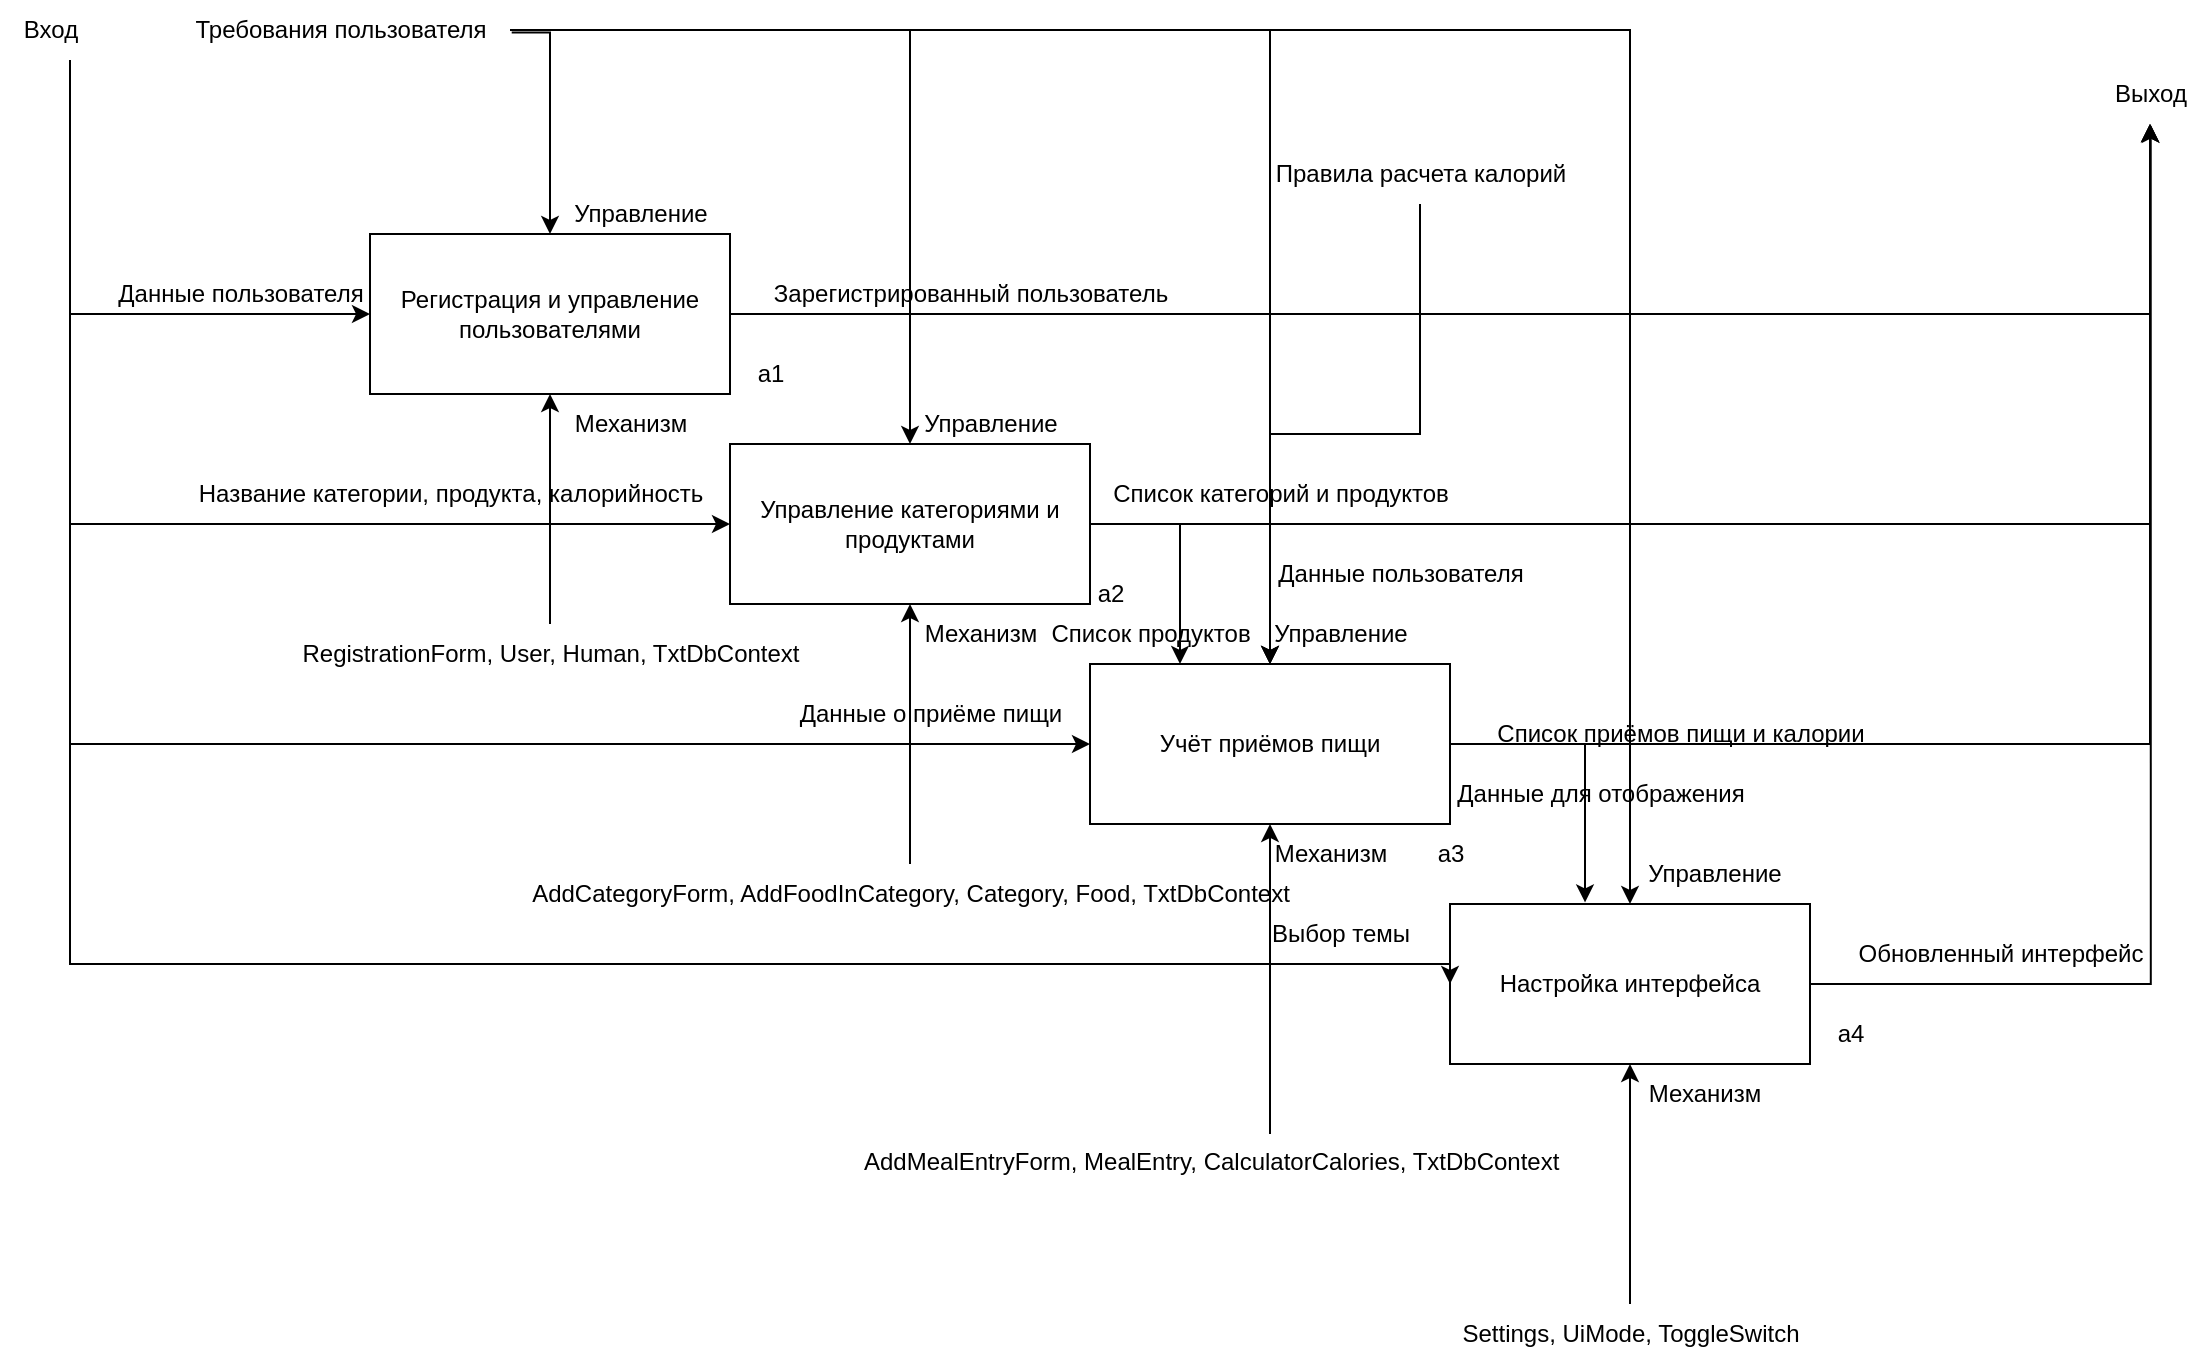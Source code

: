 <mxfile version="26.2.13">
  <diagram name="Страница — 1" id="HwZWDkER5OMhigIgq4cj">
    <mxGraphModel dx="829" dy="939" grid="1" gridSize="10" guides="1" tooltips="1" connect="1" arrows="1" fold="1" page="1" pageScale="1" pageWidth="827" pageHeight="1169" math="0" shadow="0">
      <root>
        <mxCell id="0" />
        <mxCell id="1" parent="0" />
        <mxCell id="mSu9gKpBDarXuBb3gV48-35" style="edgeStyle=orthogonalEdgeStyle;rounded=0;orthogonalLoop=1;jettySize=auto;html=1;exitX=1;exitY=0.5;exitDx=0;exitDy=0;" edge="1" parent="1" source="mSu9gKpBDarXuBb3gV48-1" target="mSu9gKpBDarXuBb3gV48-31">
          <mxGeometry relative="1" as="geometry" />
        </mxCell>
        <mxCell id="mSu9gKpBDarXuBb3gV48-71" style="edgeStyle=orthogonalEdgeStyle;rounded=0;orthogonalLoop=1;jettySize=auto;html=1;exitX=1;exitY=0.5;exitDx=0;exitDy=0;" edge="1" parent="1" source="mSu9gKpBDarXuBb3gV48-1" target="mSu9gKpBDarXuBb3gV48-2">
          <mxGeometry relative="1" as="geometry" />
        </mxCell>
        <mxCell id="mSu9gKpBDarXuBb3gV48-1" value="&lt;div&gt;Регистрация и управление пользователями&lt;/div&gt;" style="rounded=0;whiteSpace=wrap;html=1;" vertex="1" parent="1">
          <mxGeometry x="200" y="135" width="180" height="80" as="geometry" />
        </mxCell>
        <mxCell id="mSu9gKpBDarXuBb3gV48-33" style="edgeStyle=orthogonalEdgeStyle;rounded=0;orthogonalLoop=1;jettySize=auto;html=1;exitX=1;exitY=0.5;exitDx=0;exitDy=0;" edge="1" parent="1" source="mSu9gKpBDarXuBb3gV48-2" target="mSu9gKpBDarXuBb3gV48-31">
          <mxGeometry relative="1" as="geometry" />
        </mxCell>
        <mxCell id="mSu9gKpBDarXuBb3gV48-2" value="&lt;div&gt;Учёт приёмов пищи&lt;/div&gt;" style="rounded=0;whiteSpace=wrap;html=1;" vertex="1" parent="1">
          <mxGeometry x="560" y="350" width="180" height="80" as="geometry" />
        </mxCell>
        <mxCell id="mSu9gKpBDarXuBb3gV48-34" style="edgeStyle=orthogonalEdgeStyle;rounded=0;orthogonalLoop=1;jettySize=auto;html=1;exitX=1;exitY=0.5;exitDx=0;exitDy=0;" edge="1" parent="1" source="mSu9gKpBDarXuBb3gV48-3" target="mSu9gKpBDarXuBb3gV48-31">
          <mxGeometry relative="1" as="geometry" />
        </mxCell>
        <mxCell id="mSu9gKpBDarXuBb3gV48-73" style="edgeStyle=orthogonalEdgeStyle;rounded=0;orthogonalLoop=1;jettySize=auto;html=1;exitX=1;exitY=0.5;exitDx=0;exitDy=0;entryX=0.25;entryY=0;entryDx=0;entryDy=0;" edge="1" parent="1" source="mSu9gKpBDarXuBb3gV48-3" target="mSu9gKpBDarXuBb3gV48-2">
          <mxGeometry relative="1" as="geometry" />
        </mxCell>
        <mxCell id="mSu9gKpBDarXuBb3gV48-3" value="&lt;div&gt;Управление категориями и продуктами&lt;/div&gt;" style="rounded=0;whiteSpace=wrap;html=1;" vertex="1" parent="1">
          <mxGeometry x="380" y="240" width="180" height="80" as="geometry" />
        </mxCell>
        <mxCell id="mSu9gKpBDarXuBb3gV48-4" value="&lt;div&gt;Настройка интерфейса&lt;/div&gt;" style="rounded=0;whiteSpace=wrap;html=1;" vertex="1" parent="1">
          <mxGeometry x="740" y="470" width="180" height="80" as="geometry" />
        </mxCell>
        <mxCell id="mSu9gKpBDarXuBb3gV48-5" value="а1" style="text;html=1;align=center;verticalAlign=middle;resizable=0;points=[];autosize=1;strokeColor=none;fillColor=none;" vertex="1" parent="1">
          <mxGeometry x="380" y="190" width="40" height="30" as="geometry" />
        </mxCell>
        <mxCell id="mSu9gKpBDarXuBb3gV48-6" value="а2" style="text;html=1;align=center;verticalAlign=middle;resizable=0;points=[];autosize=1;strokeColor=none;fillColor=none;" vertex="1" parent="1">
          <mxGeometry x="550" y="300" width="40" height="30" as="geometry" />
        </mxCell>
        <mxCell id="mSu9gKpBDarXuBb3gV48-7" value="а3" style="text;html=1;align=center;verticalAlign=middle;resizable=0;points=[];autosize=1;strokeColor=none;fillColor=none;" vertex="1" parent="1">
          <mxGeometry x="720" y="430" width="40" height="30" as="geometry" />
        </mxCell>
        <mxCell id="mSu9gKpBDarXuBb3gV48-8" value="а4" style="text;html=1;align=center;verticalAlign=middle;resizable=0;points=[];autosize=1;strokeColor=none;fillColor=none;" vertex="1" parent="1">
          <mxGeometry x="920" y="520" width="40" height="30" as="geometry" />
        </mxCell>
        <mxCell id="mSu9gKpBDarXuBb3gV48-11" value="Данные пользователя" style="text;html=1;align=center;verticalAlign=middle;resizable=0;points=[];autosize=1;strokeColor=none;fillColor=none;" vertex="1" parent="1">
          <mxGeometry x="60" y="150" width="150" height="30" as="geometry" />
        </mxCell>
        <mxCell id="mSu9gKpBDarXuBb3gV48-13" value="Название категории, продукта, калорийность" style="text;html=1;align=center;verticalAlign=middle;resizable=0;points=[];autosize=1;strokeColor=none;fillColor=none;" vertex="1" parent="1">
          <mxGeometry x="100" y="250" width="280" height="30" as="geometry" />
        </mxCell>
        <mxCell id="mSu9gKpBDarXuBb3gV48-17" value="Данные о приёме пищи" style="text;html=1;align=center;verticalAlign=middle;resizable=0;points=[];autosize=1;strokeColor=none;fillColor=none;" vertex="1" parent="1">
          <mxGeometry x="405" y="360" width="150" height="30" as="geometry" />
        </mxCell>
        <mxCell id="mSu9gKpBDarXuBb3gV48-19" value="Выбор темы" style="text;html=1;align=center;verticalAlign=middle;resizable=0;points=[];autosize=1;strokeColor=none;fillColor=none;" vertex="1" parent="1">
          <mxGeometry x="640" y="470" width="90" height="30" as="geometry" />
        </mxCell>
        <mxCell id="mSu9gKpBDarXuBb3gV48-22" value="&lt;div&gt;Зарегистрированный пользователь&lt;/div&gt;" style="text;html=1;align=center;verticalAlign=middle;resizable=0;points=[];autosize=1;strokeColor=none;fillColor=none;" vertex="1" parent="1">
          <mxGeometry x="390" y="150" width="220" height="30" as="geometry" />
        </mxCell>
        <mxCell id="mSu9gKpBDarXuBb3gV48-24" value="&lt;div&gt;Список категорий и продуктов&lt;/div&gt;" style="text;html=1;align=center;verticalAlign=middle;resizable=0;points=[];autosize=1;strokeColor=none;fillColor=none;" vertex="1" parent="1">
          <mxGeometry x="560" y="250" width="190" height="30" as="geometry" />
        </mxCell>
        <mxCell id="mSu9gKpBDarXuBb3gV48-26" value="&lt;div&gt;Список приёмов пищи и калории&lt;/div&gt;" style="text;html=1;align=center;verticalAlign=middle;resizable=0;points=[];autosize=1;strokeColor=none;fillColor=none;" vertex="1" parent="1">
          <mxGeometry x="750" y="370" width="210" height="30" as="geometry" />
        </mxCell>
        <mxCell id="mSu9gKpBDarXuBb3gV48-30" value="Обновленный интерфейс" style="text;html=1;align=center;verticalAlign=middle;resizable=0;points=[];autosize=1;strokeColor=none;fillColor=none;" vertex="1" parent="1">
          <mxGeometry x="930" y="480" width="170" height="30" as="geometry" />
        </mxCell>
        <mxCell id="mSu9gKpBDarXuBb3gV48-31" value="Выход" style="text;html=1;align=center;verticalAlign=middle;resizable=0;points=[];autosize=1;strokeColor=none;fillColor=none;" vertex="1" parent="1">
          <mxGeometry x="1060" y="50" width="60" height="30" as="geometry" />
        </mxCell>
        <mxCell id="mSu9gKpBDarXuBb3gV48-32" style="edgeStyle=orthogonalEdgeStyle;rounded=0;orthogonalLoop=1;jettySize=auto;html=1;exitX=1;exitY=0.5;exitDx=0;exitDy=0;entryX=0.506;entryY=1.011;entryDx=0;entryDy=0;entryPerimeter=0;" edge="1" parent="1" source="mSu9gKpBDarXuBb3gV48-4" target="mSu9gKpBDarXuBb3gV48-31">
          <mxGeometry relative="1" as="geometry" />
        </mxCell>
        <mxCell id="mSu9gKpBDarXuBb3gV48-37" style="edgeStyle=orthogonalEdgeStyle;rounded=0;orthogonalLoop=1;jettySize=auto;html=1;entryX=0;entryY=0.5;entryDx=0;entryDy=0;" edge="1" parent="1" source="mSu9gKpBDarXuBb3gV48-36" target="mSu9gKpBDarXuBb3gV48-1">
          <mxGeometry relative="1" as="geometry">
            <Array as="points">
              <mxPoint x="50" y="175" />
            </Array>
          </mxGeometry>
        </mxCell>
        <mxCell id="mSu9gKpBDarXuBb3gV48-39" style="edgeStyle=orthogonalEdgeStyle;rounded=0;orthogonalLoop=1;jettySize=auto;html=1;entryX=0;entryY=0.5;entryDx=0;entryDy=0;" edge="1" parent="1" source="mSu9gKpBDarXuBb3gV48-36" target="mSu9gKpBDarXuBb3gV48-3">
          <mxGeometry relative="1" as="geometry">
            <Array as="points">
              <mxPoint x="50" y="280" />
            </Array>
          </mxGeometry>
        </mxCell>
        <mxCell id="mSu9gKpBDarXuBb3gV48-42" style="edgeStyle=orthogonalEdgeStyle;rounded=0;orthogonalLoop=1;jettySize=auto;html=1;entryX=0;entryY=0.5;entryDx=0;entryDy=0;" edge="1" parent="1" source="mSu9gKpBDarXuBb3gV48-36" target="mSu9gKpBDarXuBb3gV48-2">
          <mxGeometry relative="1" as="geometry">
            <Array as="points">
              <mxPoint x="50" y="390" />
            </Array>
          </mxGeometry>
        </mxCell>
        <mxCell id="mSu9gKpBDarXuBb3gV48-43" style="edgeStyle=orthogonalEdgeStyle;rounded=0;orthogonalLoop=1;jettySize=auto;html=1;entryX=0;entryY=0.5;entryDx=0;entryDy=0;" edge="1" parent="1" source="mSu9gKpBDarXuBb3gV48-36" target="mSu9gKpBDarXuBb3gV48-4">
          <mxGeometry relative="1" as="geometry">
            <Array as="points">
              <mxPoint x="50" y="500" />
            </Array>
          </mxGeometry>
        </mxCell>
        <mxCell id="mSu9gKpBDarXuBb3gV48-36" value="Вход" style="text;html=1;align=center;verticalAlign=middle;resizable=0;points=[];autosize=1;strokeColor=none;fillColor=none;" vertex="1" parent="1">
          <mxGeometry x="15" y="18" width="50" height="30" as="geometry" />
        </mxCell>
        <mxCell id="mSu9gKpBDarXuBb3gV48-46" style="edgeStyle=orthogonalEdgeStyle;rounded=0;orthogonalLoop=1;jettySize=auto;html=1;entryX=0.5;entryY=0;entryDx=0;entryDy=0;exitX=1.005;exitY=0.543;exitDx=0;exitDy=0;exitPerimeter=0;" edge="1" parent="1" source="mSu9gKpBDarXuBb3gV48-44" target="mSu9gKpBDarXuBb3gV48-1">
          <mxGeometry relative="1" as="geometry" />
        </mxCell>
        <mxCell id="mSu9gKpBDarXuBb3gV48-47" style="edgeStyle=orthogonalEdgeStyle;rounded=0;orthogonalLoop=1;jettySize=auto;html=1;entryX=0.5;entryY=0;entryDx=0;entryDy=0;" edge="1" parent="1" source="mSu9gKpBDarXuBb3gV48-44" target="mSu9gKpBDarXuBb3gV48-3">
          <mxGeometry relative="1" as="geometry" />
        </mxCell>
        <mxCell id="mSu9gKpBDarXuBb3gV48-48" style="edgeStyle=orthogonalEdgeStyle;rounded=0;orthogonalLoop=1;jettySize=auto;html=1;entryX=0.5;entryY=0;entryDx=0;entryDy=0;" edge="1" parent="1" source="mSu9gKpBDarXuBb3gV48-44" target="mSu9gKpBDarXuBb3gV48-2">
          <mxGeometry relative="1" as="geometry" />
        </mxCell>
        <mxCell id="mSu9gKpBDarXuBb3gV48-49" style="edgeStyle=orthogonalEdgeStyle;rounded=0;orthogonalLoop=1;jettySize=auto;html=1;entryX=0.5;entryY=0;entryDx=0;entryDy=0;" edge="1" parent="1" source="mSu9gKpBDarXuBb3gV48-44" target="mSu9gKpBDarXuBb3gV48-4">
          <mxGeometry relative="1" as="geometry" />
        </mxCell>
        <mxCell id="mSu9gKpBDarXuBb3gV48-44" value="&lt;div&gt;Требования пользователя&lt;/div&gt;" style="text;html=1;align=center;verticalAlign=middle;resizable=0;points=[];autosize=1;strokeColor=none;fillColor=none;" vertex="1" parent="1">
          <mxGeometry x="100" y="18" width="170" height="30" as="geometry" />
        </mxCell>
        <mxCell id="mSu9gKpBDarXuBb3gV48-50" value="Управление" style="text;html=1;align=center;verticalAlign=middle;resizable=0;points=[];autosize=1;strokeColor=none;fillColor=none;" vertex="1" parent="1">
          <mxGeometry x="290" y="110" width="90" height="30" as="geometry" />
        </mxCell>
        <mxCell id="mSu9gKpBDarXuBb3gV48-51" value="Управление" style="text;html=1;align=center;verticalAlign=middle;resizable=0;points=[];autosize=1;strokeColor=none;fillColor=none;" vertex="1" parent="1">
          <mxGeometry x="465" y="215" width="90" height="30" as="geometry" />
        </mxCell>
        <mxCell id="mSu9gKpBDarXuBb3gV48-52" value="Управление" style="text;html=1;align=center;verticalAlign=middle;resizable=0;points=[];autosize=1;strokeColor=none;fillColor=none;" vertex="1" parent="1">
          <mxGeometry x="640" y="320" width="90" height="30" as="geometry" />
        </mxCell>
        <mxCell id="mSu9gKpBDarXuBb3gV48-53" value="Управление" style="text;html=1;align=center;verticalAlign=middle;resizable=0;points=[];autosize=1;strokeColor=none;fillColor=none;" vertex="1" parent="1">
          <mxGeometry x="827" y="440" width="90" height="30" as="geometry" />
        </mxCell>
        <mxCell id="mSu9gKpBDarXuBb3gV48-55" style="edgeStyle=orthogonalEdgeStyle;rounded=0;orthogonalLoop=1;jettySize=auto;html=1;entryX=0.5;entryY=0;entryDx=0;entryDy=0;" edge="1" parent="1" source="mSu9gKpBDarXuBb3gV48-54" target="mSu9gKpBDarXuBb3gV48-2">
          <mxGeometry relative="1" as="geometry" />
        </mxCell>
        <mxCell id="mSu9gKpBDarXuBb3gV48-54" value="Правила расчета калорий" style="text;html=1;align=center;verticalAlign=middle;resizable=0;points=[];autosize=1;strokeColor=none;fillColor=none;" vertex="1" parent="1">
          <mxGeometry x="640" y="90" width="170" height="30" as="geometry" />
        </mxCell>
        <mxCell id="mSu9gKpBDarXuBb3gV48-62" style="edgeStyle=orthogonalEdgeStyle;rounded=0;orthogonalLoop=1;jettySize=auto;html=1;entryX=0.5;entryY=1;entryDx=0;entryDy=0;" edge="1" parent="1" source="mSu9gKpBDarXuBb3gV48-56" target="mSu9gKpBDarXuBb3gV48-1">
          <mxGeometry relative="1" as="geometry" />
        </mxCell>
        <mxCell id="mSu9gKpBDarXuBb3gV48-56" value="&lt;div&gt;RegistrationForm, User, Human, TxtDbContext&lt;/div&gt;" style="text;html=1;align=center;verticalAlign=middle;resizable=0;points=[];autosize=1;strokeColor=none;fillColor=none;" vertex="1" parent="1">
          <mxGeometry x="155" y="330" width="270" height="30" as="geometry" />
        </mxCell>
        <mxCell id="mSu9gKpBDarXuBb3gV48-63" style="edgeStyle=orthogonalEdgeStyle;rounded=0;orthogonalLoop=1;jettySize=auto;html=1;entryX=0.5;entryY=1;entryDx=0;entryDy=0;" edge="1" parent="1" source="mSu9gKpBDarXuBb3gV48-58" target="mSu9gKpBDarXuBb3gV48-3">
          <mxGeometry relative="1" as="geometry" />
        </mxCell>
        <mxCell id="mSu9gKpBDarXuBb3gV48-58" value="&lt;div&gt;AddCategoryForm, AddFoodInCategory, Category, Food, TxtDbContext&lt;/div&gt;" style="text;html=1;align=center;verticalAlign=middle;resizable=0;points=[];autosize=1;strokeColor=none;fillColor=none;" vertex="1" parent="1">
          <mxGeometry x="270" y="450" width="400" height="30" as="geometry" />
        </mxCell>
        <mxCell id="mSu9gKpBDarXuBb3gV48-64" style="edgeStyle=orthogonalEdgeStyle;rounded=0;orthogonalLoop=1;jettySize=auto;html=1;entryX=0.5;entryY=1;entryDx=0;entryDy=0;" edge="1" parent="1" source="mSu9gKpBDarXuBb3gV48-60" target="mSu9gKpBDarXuBb3gV48-2">
          <mxGeometry relative="1" as="geometry" />
        </mxCell>
        <mxCell id="mSu9gKpBDarXuBb3gV48-60" value="&lt;div&gt;AddMealEntryForm, MealEntry, CalculatorCalories, TxtDbContext&lt;/div&gt;" style="text;whiteSpace=wrap;html=1;" vertex="1" parent="1">
          <mxGeometry x="445" y="585" width="410" height="40" as="geometry" />
        </mxCell>
        <mxCell id="mSu9gKpBDarXuBb3gV48-65" value="Механизм" style="text;html=1;align=center;verticalAlign=middle;resizable=0;points=[];autosize=1;strokeColor=none;fillColor=none;" vertex="1" parent="1">
          <mxGeometry x="640" y="430" width="80" height="30" as="geometry" />
        </mxCell>
        <mxCell id="mSu9gKpBDarXuBb3gV48-66" value="Механизм" style="text;html=1;align=center;verticalAlign=middle;resizable=0;points=[];autosize=1;strokeColor=none;fillColor=none;" vertex="1" parent="1">
          <mxGeometry x="465" y="320" width="80" height="30" as="geometry" />
        </mxCell>
        <mxCell id="mSu9gKpBDarXuBb3gV48-67" value="Механизм" style="text;html=1;align=center;verticalAlign=middle;resizable=0;points=[];autosize=1;strokeColor=none;fillColor=none;" vertex="1" parent="1">
          <mxGeometry x="290" y="215" width="80" height="30" as="geometry" />
        </mxCell>
        <mxCell id="mSu9gKpBDarXuBb3gV48-68" value="Механизм" style="text;html=1;align=center;verticalAlign=middle;resizable=0;points=[];autosize=1;strokeColor=none;fillColor=none;" vertex="1" parent="1">
          <mxGeometry x="827" y="550" width="80" height="30" as="geometry" />
        </mxCell>
        <mxCell id="mSu9gKpBDarXuBb3gV48-70" style="edgeStyle=orthogonalEdgeStyle;rounded=0;orthogonalLoop=1;jettySize=auto;html=1;entryX=0.5;entryY=1;entryDx=0;entryDy=0;" edge="1" parent="1" source="mSu9gKpBDarXuBb3gV48-69" target="mSu9gKpBDarXuBb3gV48-4">
          <mxGeometry relative="1" as="geometry" />
        </mxCell>
        <mxCell id="mSu9gKpBDarXuBb3gV48-69" value="&lt;div&gt;Settings, UiMode, ToggleSwitch&lt;/div&gt;" style="text;html=1;align=center;verticalAlign=middle;resizable=0;points=[];autosize=1;strokeColor=none;fillColor=none;" vertex="1" parent="1">
          <mxGeometry x="735" y="670" width="190" height="30" as="geometry" />
        </mxCell>
        <mxCell id="mSu9gKpBDarXuBb3gV48-72" value="Данные пользователя" style="text;html=1;align=center;verticalAlign=middle;resizable=0;points=[];autosize=1;strokeColor=none;fillColor=none;" vertex="1" parent="1">
          <mxGeometry x="640" y="290" width="150" height="30" as="geometry" />
        </mxCell>
        <mxCell id="mSu9gKpBDarXuBb3gV48-74" value="Список продуктов" style="text;html=1;align=center;verticalAlign=middle;resizable=0;points=[];autosize=1;strokeColor=none;fillColor=none;" vertex="1" parent="1">
          <mxGeometry x="530" y="320" width="120" height="30" as="geometry" />
        </mxCell>
        <mxCell id="mSu9gKpBDarXuBb3gV48-75" style="edgeStyle=orthogonalEdgeStyle;rounded=0;orthogonalLoop=1;jettySize=auto;html=1;exitX=1;exitY=0.5;exitDx=0;exitDy=0;entryX=0.375;entryY=-0.01;entryDx=0;entryDy=0;entryPerimeter=0;" edge="1" parent="1" source="mSu9gKpBDarXuBb3gV48-2" target="mSu9gKpBDarXuBb3gV48-4">
          <mxGeometry relative="1" as="geometry" />
        </mxCell>
        <mxCell id="mSu9gKpBDarXuBb3gV48-76" value="Данные для отображения" style="text;html=1;align=center;verticalAlign=middle;resizable=0;points=[];autosize=1;strokeColor=none;fillColor=none;" vertex="1" parent="1">
          <mxGeometry x="730" y="400" width="170" height="30" as="geometry" />
        </mxCell>
      </root>
    </mxGraphModel>
  </diagram>
</mxfile>
